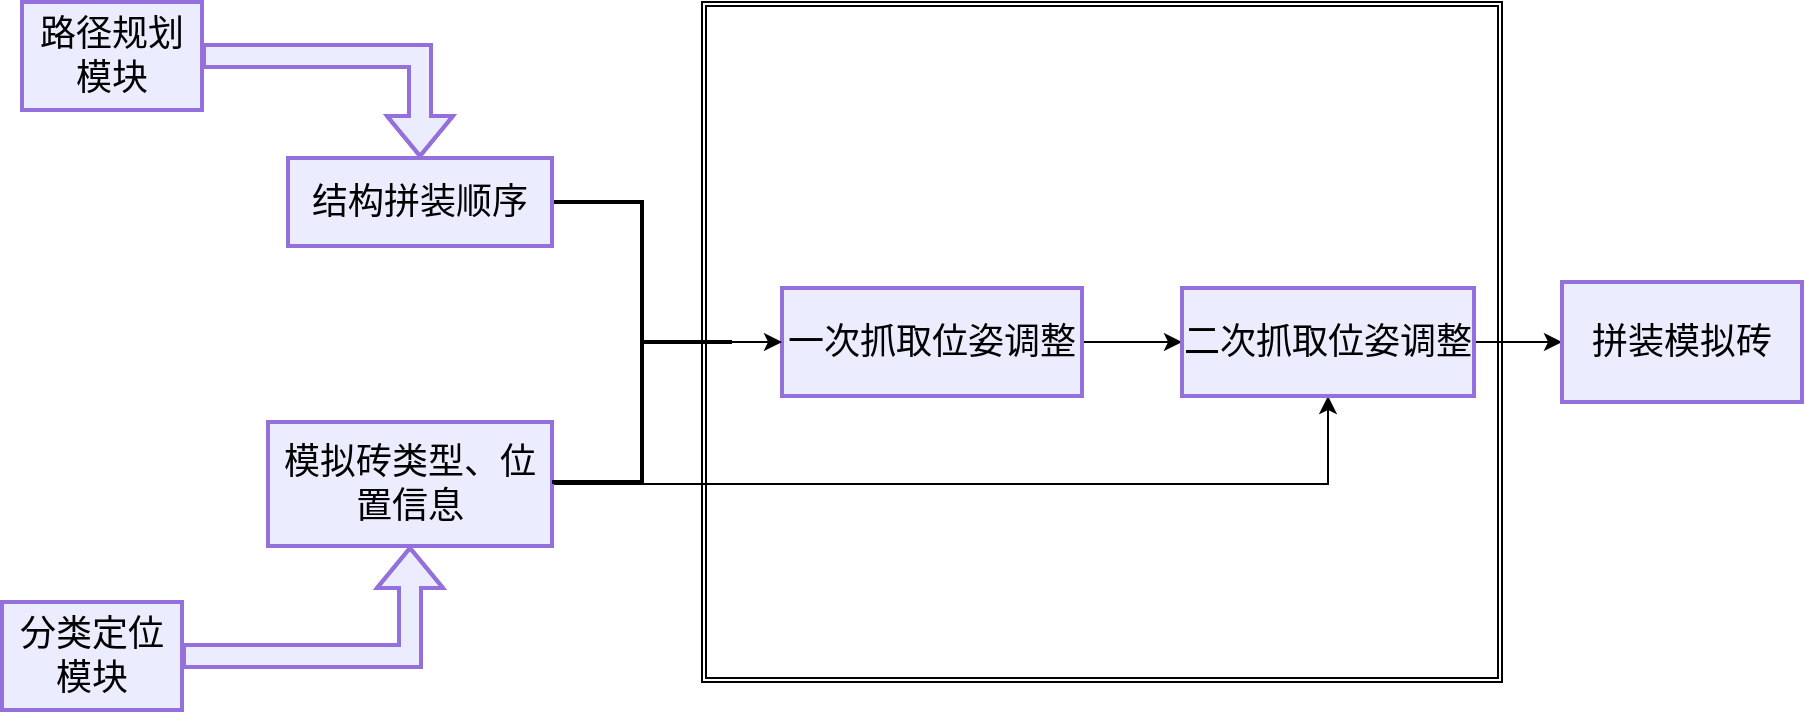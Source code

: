 <mxfile version="27.0.9">
  <diagram id="C5RBs43oDa-KdzZeNtuy" name="Page-1">
    <mxGraphModel dx="2362" dy="1997" grid="1" gridSize="10" guides="1" tooltips="1" connect="1" arrows="1" fold="1" page="1" pageScale="1" pageWidth="827" pageHeight="1169" math="0" shadow="0">
      <root>
        <mxCell id="WIyWlLk6GJQsqaUBKTNV-0" />
        <mxCell id="WIyWlLk6GJQsqaUBKTNV-1" parent="WIyWlLk6GJQsqaUBKTNV-0" />
        <mxCell id="d1ulREdzGkFlkCyW7pFy-38" value="" style="shape=ext;double=1;rounded=0;whiteSpace=wrap;html=1;fontFamily=Helvetica;fontSize=18;fontColor=default;labelBackgroundColor=default;" vertex="1" parent="WIyWlLk6GJQsqaUBKTNV-1">
          <mxGeometry x="180" y="-40" width="400" height="340" as="geometry" />
        </mxCell>
        <mxCell id="d1ulREdzGkFlkCyW7pFy-0" value="路径规划模块" style="whiteSpace=wrap;strokeWidth=2;strokeColor=light-dark(#9370db, #ededed);align=center;verticalAlign=middle;fontFamily=Helvetica;fontSize=18;fontColor=default;fillColor=light-dark(#ececff, #392f3f);" vertex="1" parent="WIyWlLk6GJQsqaUBKTNV-1">
          <mxGeometry x="-160" y="-40" width="90" height="54" as="geometry" />
        </mxCell>
        <mxCell id="d1ulREdzGkFlkCyW7pFy-28" style="edgeStyle=orthogonalEdgeStyle;rounded=0;orthogonalLoop=1;jettySize=auto;html=1;entryX=0.5;entryY=1;entryDx=0;entryDy=0;" edge="1" parent="WIyWlLk6GJQsqaUBKTNV-1" source="d1ulREdzGkFlkCyW7pFy-2" target="d1ulREdzGkFlkCyW7pFy-10">
          <mxGeometry relative="1" as="geometry" />
        </mxCell>
        <mxCell id="d1ulREdzGkFlkCyW7pFy-2" value="模拟砖类型、位置信息" style="whiteSpace=wrap;strokeWidth=2;strokeColor=light-dark(#9370db, #ededed);align=center;verticalAlign=middle;fontFamily=Helvetica;fontSize=18;fontColor=default;fillColor=light-dark(#ececff, #392f3f);" vertex="1" parent="WIyWlLk6GJQsqaUBKTNV-1">
          <mxGeometry x="-37" y="170" width="142" height="62" as="geometry" />
        </mxCell>
        <mxCell id="d1ulREdzGkFlkCyW7pFy-27" value="" style="edgeStyle=orthogonalEdgeStyle;rounded=0;orthogonalLoop=1;jettySize=auto;html=1;" edge="1" parent="WIyWlLk6GJQsqaUBKTNV-1" source="d1ulREdzGkFlkCyW7pFy-3" target="d1ulREdzGkFlkCyW7pFy-10">
          <mxGeometry relative="1" as="geometry" />
        </mxCell>
        <mxCell id="d1ulREdzGkFlkCyW7pFy-3" value="一次抓取位姿调整" style="whiteSpace=wrap;strokeWidth=2;strokeColor=light-dark(#9370db, #ededed);align=center;verticalAlign=middle;fontFamily=Helvetica;fontSize=18;fontColor=default;fillColor=light-dark(#ececff, #392f3f);" vertex="1" parent="WIyWlLk6GJQsqaUBKTNV-1">
          <mxGeometry x="220" y="103" width="150" height="54" as="geometry" />
        </mxCell>
        <mxCell id="d1ulREdzGkFlkCyW7pFy-30" value="" style="edgeStyle=orthogonalEdgeStyle;rounded=0;orthogonalLoop=1;jettySize=auto;html=1;" edge="1" parent="WIyWlLk6GJQsqaUBKTNV-1" source="d1ulREdzGkFlkCyW7pFy-10" target="d1ulREdzGkFlkCyW7pFy-29">
          <mxGeometry relative="1" as="geometry" />
        </mxCell>
        <mxCell id="d1ulREdzGkFlkCyW7pFy-10" value="二次抓取位姿调整" style="whiteSpace=wrap;strokeWidth=2;strokeColor=light-dark(#9370db, #ededed);align=center;verticalAlign=middle;fontFamily=Helvetica;fontSize=18;fontColor=default;fillColor=light-dark(#ececff, #392f3f);" vertex="1" parent="WIyWlLk6GJQsqaUBKTNV-1">
          <mxGeometry x="420" y="103" width="146" height="54" as="geometry" />
        </mxCell>
        <mxCell id="d1ulREdzGkFlkCyW7pFy-21" value="" style="shape=flexArrow;endArrow=classic;html=1;rounded=0;strokeColor=light-dark(#9370db, #ededed);strokeWidth=2;align=center;verticalAlign=middle;fontFamily=Helvetica;fontSize=18;fontColor=default;fillColor=light-dark(#ececff, #392f3f);edgeStyle=orthogonalEdgeStyle;" edge="1" parent="WIyWlLk6GJQsqaUBKTNV-1" source="d1ulREdzGkFlkCyW7pFy-0" target="d1ulREdzGkFlkCyW7pFy-26">
          <mxGeometry width="50" height="50" relative="1" as="geometry">
            <mxPoint x="33.66" y="20" as="sourcePoint" />
            <mxPoint x="33.66" y="-20.0" as="targetPoint" />
          </mxGeometry>
        </mxCell>
        <mxCell id="d1ulREdzGkFlkCyW7pFy-22" value="分类定位模块" style="whiteSpace=wrap;strokeWidth=2;strokeColor=light-dark(#9370db, #ededed);align=center;verticalAlign=middle;fontFamily=Helvetica;fontSize=18;fontColor=default;fillColor=light-dark(#ececff, #392f3f);" vertex="1" parent="WIyWlLk6GJQsqaUBKTNV-1">
          <mxGeometry x="-170" y="260" width="90" height="54" as="geometry" />
        </mxCell>
        <mxCell id="d1ulREdzGkFlkCyW7pFy-31" value="" style="edgeStyle=orthogonalEdgeStyle;rounded=0;orthogonalLoop=1;jettySize=auto;html=1;" edge="1" parent="WIyWlLk6GJQsqaUBKTNV-1" source="d1ulREdzGkFlkCyW7pFy-23" target="d1ulREdzGkFlkCyW7pFy-3">
          <mxGeometry relative="1" as="geometry" />
        </mxCell>
        <mxCell id="d1ulREdzGkFlkCyW7pFy-23" value="" style="strokeWidth=2;html=1;shape=mxgraph.flowchart.annotation_2;align=left;labelPosition=right;pointerEvents=1;rotation=-180;" vertex="1" parent="WIyWlLk6GJQsqaUBKTNV-1">
          <mxGeometry x="105" y="60" width="90" height="140" as="geometry" />
        </mxCell>
        <mxCell id="d1ulREdzGkFlkCyW7pFy-26" value="结构拼装顺序" style="whiteSpace=wrap;strokeWidth=2;strokeColor=light-dark(#9370db, #ededed);align=center;verticalAlign=middle;fontFamily=Helvetica;fontSize=18;fontColor=default;fillColor=light-dark(#ececff, #392f3f);" vertex="1" parent="WIyWlLk6GJQsqaUBKTNV-1">
          <mxGeometry x="-27" y="38" width="132" height="44" as="geometry" />
        </mxCell>
        <mxCell id="d1ulREdzGkFlkCyW7pFy-29" value="拼装模拟砖" style="whiteSpace=wrap;html=1;fontSize=18;fillColor=light-dark(#ececff, #392f3f);strokeColor=light-dark(#9370db, #ededed);strokeWidth=2;" vertex="1" parent="WIyWlLk6GJQsqaUBKTNV-1">
          <mxGeometry x="610" y="100" width="120" height="60" as="geometry" />
        </mxCell>
        <mxCell id="d1ulREdzGkFlkCyW7pFy-35" value="" style="shape=flexArrow;endArrow=classic;html=1;rounded=0;strokeColor=light-dark(#9370db, #ededed);strokeWidth=2;align=center;verticalAlign=middle;fontFamily=Helvetica;fontSize=18;fontColor=default;fillColor=light-dark(#ececff, #392f3f);edgeStyle=orthogonalEdgeStyle;entryX=0.5;entryY=1;entryDx=0;entryDy=0;" edge="1" parent="WIyWlLk6GJQsqaUBKTNV-1" source="d1ulREdzGkFlkCyW7pFy-22" target="d1ulREdzGkFlkCyW7pFy-2">
          <mxGeometry width="50" height="50" relative="1" as="geometry">
            <mxPoint x="49" y="341" as="sourcePoint" />
            <mxPoint x="-60" y="290" as="targetPoint" />
          </mxGeometry>
        </mxCell>
      </root>
    </mxGraphModel>
  </diagram>
</mxfile>

